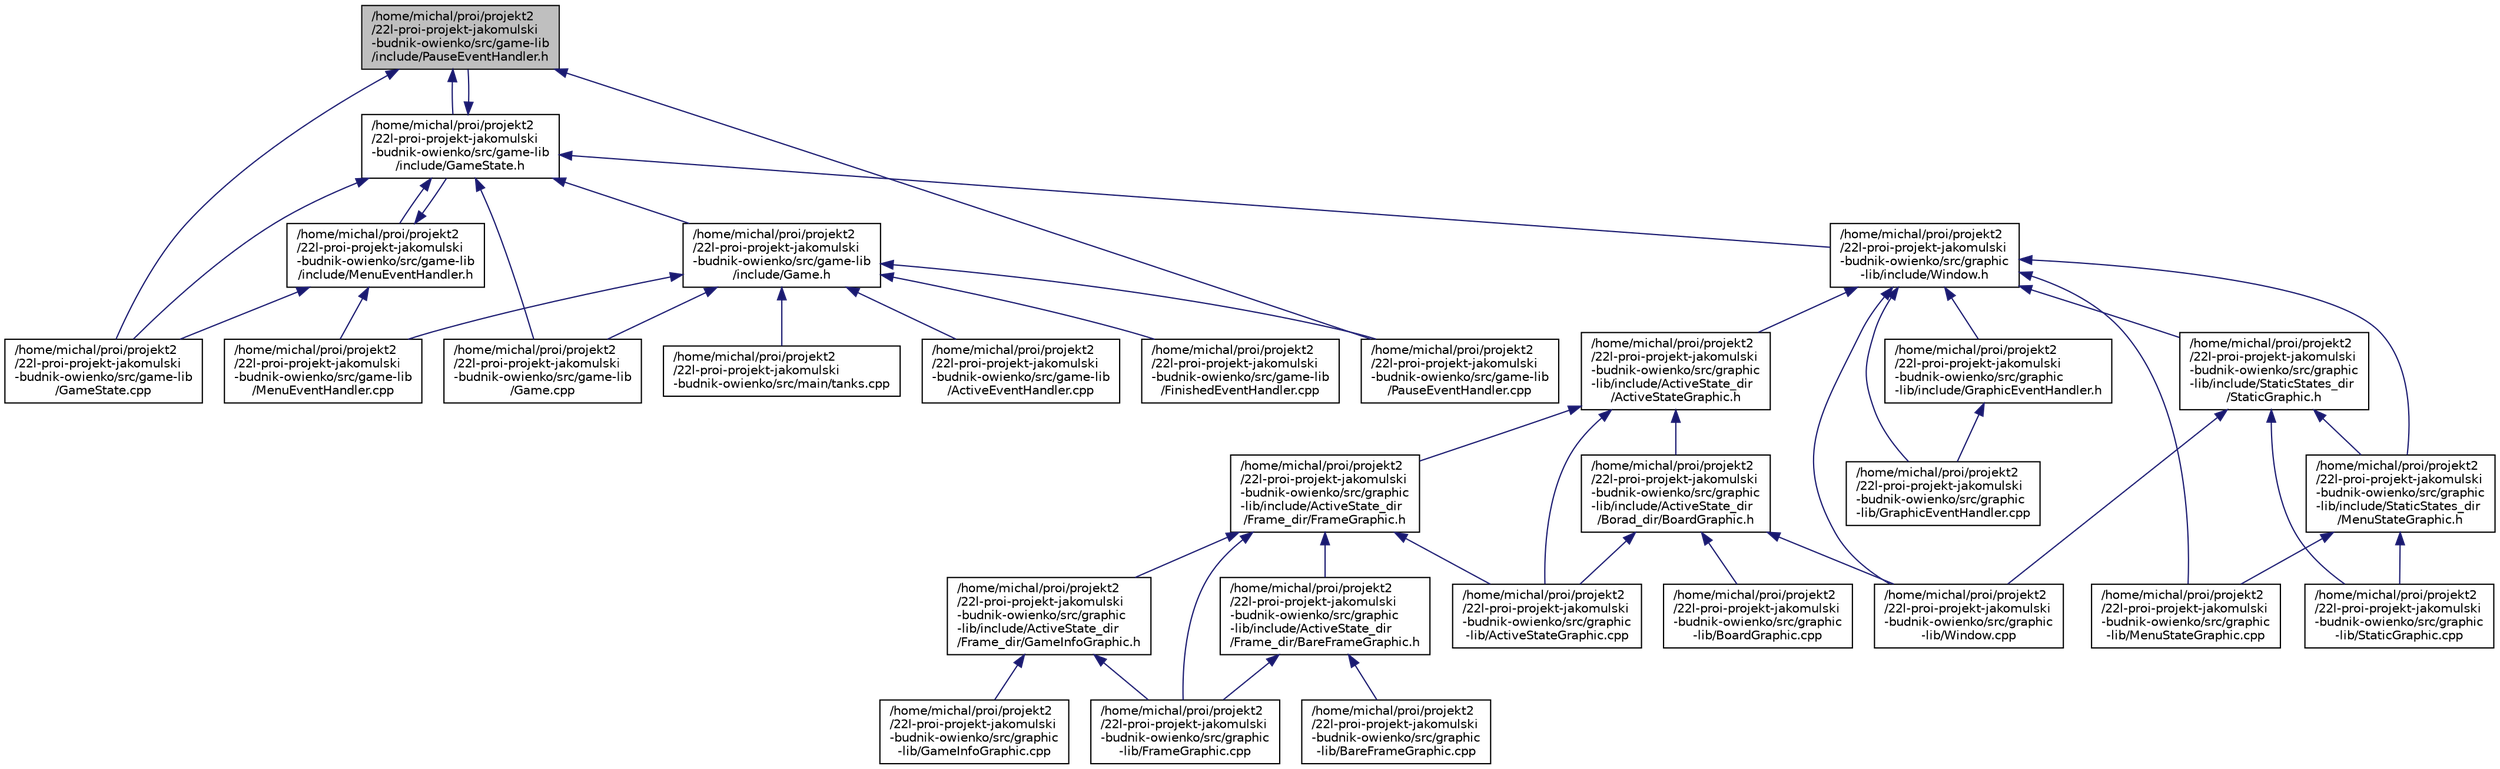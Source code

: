 digraph "/home/michal/proi/projekt2/22l-proi-projekt-jakomulski-budnik-owienko/src/game-lib/include/PauseEventHandler.h"
{
 // INTERACTIVE_SVG=YES
 // LATEX_PDF_SIZE
  bgcolor="transparent";
  edge [fontname="Helvetica",fontsize="10",labelfontname="Helvetica",labelfontsize="10"];
  node [fontname="Helvetica",fontsize="10",shape=record];
  Node1 [label="/home/michal/proi/projekt2\l/22l-proi-projekt-jakomulski\l-budnik-owienko/src/game-lib\l/include/PauseEventHandler.h",height=0.2,width=0.4,color="black", fillcolor="grey75", style="filled", fontcolor="black",tooltip=" "];
  Node1 -> Node2 [dir="back",color="midnightblue",fontsize="10",style="solid",fontname="Helvetica"];
  Node2 [label="/home/michal/proi/projekt2\l/22l-proi-projekt-jakomulski\l-budnik-owienko/src/game-lib\l/include/GameState.h",height=0.2,width=0.4,color="black",URL="$_game_state_8h.html",tooltip=" "];
  Node2 -> Node3 [dir="back",color="midnightblue",fontsize="10",style="solid",fontname="Helvetica"];
  Node3 [label="/home/michal/proi/projekt2\l/22l-proi-projekt-jakomulski\l-budnik-owienko/src/game-lib\l/include/Game.h",height=0.2,width=0.4,color="black",URL="$_game_8h.html",tooltip=" "];
  Node3 -> Node4 [dir="back",color="midnightblue",fontsize="10",style="solid",fontname="Helvetica"];
  Node4 [label="/home/michal/proi/projekt2\l/22l-proi-projekt-jakomulski\l-budnik-owienko/src/game-lib\l/ActiveEventHandler.cpp",height=0.2,width=0.4,color="black",URL="$_active_event_handler_8cpp.html",tooltip=" "];
  Node3 -> Node5 [dir="back",color="midnightblue",fontsize="10",style="solid",fontname="Helvetica"];
  Node5 [label="/home/michal/proi/projekt2\l/22l-proi-projekt-jakomulski\l-budnik-owienko/src/game-lib\l/FinishedEventHandler.cpp",height=0.2,width=0.4,color="black",URL="$_finished_event_handler_8cpp.html",tooltip=" "];
  Node3 -> Node6 [dir="back",color="midnightblue",fontsize="10",style="solid",fontname="Helvetica"];
  Node6 [label="/home/michal/proi/projekt2\l/22l-proi-projekt-jakomulski\l-budnik-owienko/src/game-lib\l/Game.cpp",height=0.2,width=0.4,color="black",URL="$_game_8cpp.html",tooltip=" "];
  Node3 -> Node7 [dir="back",color="midnightblue",fontsize="10",style="solid",fontname="Helvetica"];
  Node7 [label="/home/michal/proi/projekt2\l/22l-proi-projekt-jakomulski\l-budnik-owienko/src/game-lib\l/MenuEventHandler.cpp",height=0.2,width=0.4,color="black",URL="$_menu_event_handler_8cpp.html",tooltip=" "];
  Node3 -> Node8 [dir="back",color="midnightblue",fontsize="10",style="solid",fontname="Helvetica"];
  Node8 [label="/home/michal/proi/projekt2\l/22l-proi-projekt-jakomulski\l-budnik-owienko/src/game-lib\l/PauseEventHandler.cpp",height=0.2,width=0.4,color="black",URL="$_pause_event_handler_8cpp.html",tooltip=" "];
  Node3 -> Node9 [dir="back",color="midnightblue",fontsize="10",style="solid",fontname="Helvetica"];
  Node9 [label="/home/michal/proi/projekt2\l/22l-proi-projekt-jakomulski\l-budnik-owienko/src/main/tanks.cpp",height=0.2,width=0.4,color="black",URL="$tanks_8cpp.html",tooltip=" "];
  Node2 -> Node10 [dir="back",color="midnightblue",fontsize="10",style="solid",fontname="Helvetica"];
  Node10 [label="/home/michal/proi/projekt2\l/22l-proi-projekt-jakomulski\l-budnik-owienko/src/game-lib\l/include/MenuEventHandler.h",height=0.2,width=0.4,color="black",URL="$_menu_event_handler_8h.html",tooltip=" "];
  Node10 -> Node2 [dir="back",color="midnightblue",fontsize="10",style="solid",fontname="Helvetica"];
  Node10 -> Node11 [dir="back",color="midnightblue",fontsize="10",style="solid",fontname="Helvetica"];
  Node11 [label="/home/michal/proi/projekt2\l/22l-proi-projekt-jakomulski\l-budnik-owienko/src/game-lib\l/GameState.cpp",height=0.2,width=0.4,color="black",URL="$_game_state_8cpp.html",tooltip=" "];
  Node10 -> Node7 [dir="back",color="midnightblue",fontsize="10",style="solid",fontname="Helvetica"];
  Node2 -> Node1 [dir="back",color="midnightblue",fontsize="10",style="solid",fontname="Helvetica"];
  Node2 -> Node6 [dir="back",color="midnightblue",fontsize="10",style="solid",fontname="Helvetica"];
  Node2 -> Node11 [dir="back",color="midnightblue",fontsize="10",style="solid",fontname="Helvetica"];
  Node2 -> Node12 [dir="back",color="midnightblue",fontsize="10",style="solid",fontname="Helvetica"];
  Node12 [label="/home/michal/proi/projekt2\l/22l-proi-projekt-jakomulski\l-budnik-owienko/src/graphic\l-lib/include/Window.h",height=0.2,width=0.4,color="black",URL="$_window_8h.html",tooltip=" "];
  Node12 -> Node13 [dir="back",color="midnightblue",fontsize="10",style="solid",fontname="Helvetica"];
  Node13 [label="/home/michal/proi/projekt2\l/22l-proi-projekt-jakomulski\l-budnik-owienko/src/graphic\l-lib/include/ActiveState_dir\l/ActiveStateGraphic.h",height=0.2,width=0.4,color="black",URL="$_active_state_graphic_8h.html",tooltip=" "];
  Node13 -> Node14 [dir="back",color="midnightblue",fontsize="10",style="solid",fontname="Helvetica"];
  Node14 [label="/home/michal/proi/projekt2\l/22l-proi-projekt-jakomulski\l-budnik-owienko/src/graphic\l-lib/include/ActiveState_dir\l/Borad_dir/BoardGraphic.h",height=0.2,width=0.4,color="black",URL="$_board_graphic_8h.html",tooltip=" "];
  Node14 -> Node15 [dir="back",color="midnightblue",fontsize="10",style="solid",fontname="Helvetica"];
  Node15 [label="/home/michal/proi/projekt2\l/22l-proi-projekt-jakomulski\l-budnik-owienko/src/graphic\l-lib/ActiveStateGraphic.cpp",height=0.2,width=0.4,color="black",URL="$_active_state_graphic_8cpp.html",tooltip=" "];
  Node14 -> Node16 [dir="back",color="midnightblue",fontsize="10",style="solid",fontname="Helvetica"];
  Node16 [label="/home/michal/proi/projekt2\l/22l-proi-projekt-jakomulski\l-budnik-owienko/src/graphic\l-lib/BoardGraphic.cpp",height=0.2,width=0.4,color="black",URL="$_board_graphic_8cpp.html",tooltip=" "];
  Node14 -> Node17 [dir="back",color="midnightblue",fontsize="10",style="solid",fontname="Helvetica"];
  Node17 [label="/home/michal/proi/projekt2\l/22l-proi-projekt-jakomulski\l-budnik-owienko/src/graphic\l-lib/Window.cpp",height=0.2,width=0.4,color="black",URL="$_window_8cpp.html",tooltip=" "];
  Node13 -> Node18 [dir="back",color="midnightblue",fontsize="10",style="solid",fontname="Helvetica"];
  Node18 [label="/home/michal/proi/projekt2\l/22l-proi-projekt-jakomulski\l-budnik-owienko/src/graphic\l-lib/include/ActiveState_dir\l/Frame_dir/FrameGraphic.h",height=0.2,width=0.4,color="black",URL="$_frame_graphic_8h.html",tooltip=" "];
  Node18 -> Node15 [dir="back",color="midnightblue",fontsize="10",style="solid",fontname="Helvetica"];
  Node18 -> Node19 [dir="back",color="midnightblue",fontsize="10",style="solid",fontname="Helvetica"];
  Node19 [label="/home/michal/proi/projekt2\l/22l-proi-projekt-jakomulski\l-budnik-owienko/src/graphic\l-lib/include/ActiveState_dir\l/Frame_dir/BareFrameGraphic.h",height=0.2,width=0.4,color="black",URL="$_bare_frame_graphic_8h.html",tooltip=" "];
  Node19 -> Node20 [dir="back",color="midnightblue",fontsize="10",style="solid",fontname="Helvetica"];
  Node20 [label="/home/michal/proi/projekt2\l/22l-proi-projekt-jakomulski\l-budnik-owienko/src/graphic\l-lib/BareFrameGraphic.cpp",height=0.2,width=0.4,color="black",URL="$_bare_frame_graphic_8cpp.html",tooltip=" "];
  Node19 -> Node21 [dir="back",color="midnightblue",fontsize="10",style="solid",fontname="Helvetica"];
  Node21 [label="/home/michal/proi/projekt2\l/22l-proi-projekt-jakomulski\l-budnik-owienko/src/graphic\l-lib/FrameGraphic.cpp",height=0.2,width=0.4,color="black",URL="$_frame_graphic_8cpp.html",tooltip=" "];
  Node18 -> Node21 [dir="back",color="midnightblue",fontsize="10",style="solid",fontname="Helvetica"];
  Node18 -> Node22 [dir="back",color="midnightblue",fontsize="10",style="solid",fontname="Helvetica"];
  Node22 [label="/home/michal/proi/projekt2\l/22l-proi-projekt-jakomulski\l-budnik-owienko/src/graphic\l-lib/include/ActiveState_dir\l/Frame_dir/GameInfoGraphic.h",height=0.2,width=0.4,color="black",URL="$_game_info_graphic_8h.html",tooltip=" "];
  Node22 -> Node21 [dir="back",color="midnightblue",fontsize="10",style="solid",fontname="Helvetica"];
  Node22 -> Node23 [dir="back",color="midnightblue",fontsize="10",style="solid",fontname="Helvetica"];
  Node23 [label="/home/michal/proi/projekt2\l/22l-proi-projekt-jakomulski\l-budnik-owienko/src/graphic\l-lib/GameInfoGraphic.cpp",height=0.2,width=0.4,color="black",URL="$_game_info_graphic_8cpp.html",tooltip=" "];
  Node13 -> Node15 [dir="back",color="midnightblue",fontsize="10",style="solid",fontname="Helvetica"];
  Node12 -> Node24 [dir="back",color="midnightblue",fontsize="10",style="solid",fontname="Helvetica"];
  Node24 [label="/home/michal/proi/projekt2\l/22l-proi-projekt-jakomulski\l-budnik-owienko/src/graphic\l-lib/GraphicEventHandler.cpp",height=0.2,width=0.4,color="black",URL="$_graphic_event_handler_8cpp.html",tooltip=" "];
  Node12 -> Node25 [dir="back",color="midnightblue",fontsize="10",style="solid",fontname="Helvetica"];
  Node25 [label="/home/michal/proi/projekt2\l/22l-proi-projekt-jakomulski\l-budnik-owienko/src/graphic\l-lib/include/GraphicEventHandler.h",height=0.2,width=0.4,color="black",URL="$_graphic_event_handler_8h.html",tooltip=" "];
  Node25 -> Node24 [dir="back",color="midnightblue",fontsize="10",style="solid",fontname="Helvetica"];
  Node12 -> Node26 [dir="back",color="midnightblue",fontsize="10",style="solid",fontname="Helvetica"];
  Node26 [label="/home/michal/proi/projekt2\l/22l-proi-projekt-jakomulski\l-budnik-owienko/src/graphic\l-lib/include/StaticStates_dir\l/StaticGraphic.h",height=0.2,width=0.4,color="black",URL="$_static_graphic_8h.html",tooltip=" "];
  Node26 -> Node27 [dir="back",color="midnightblue",fontsize="10",style="solid",fontname="Helvetica"];
  Node27 [label="/home/michal/proi/projekt2\l/22l-proi-projekt-jakomulski\l-budnik-owienko/src/graphic\l-lib/include/StaticStates_dir\l/MenuStateGraphic.h",height=0.2,width=0.4,color="black",URL="$_menu_state_graphic_8h.html",tooltip=" "];
  Node27 -> Node28 [dir="back",color="midnightblue",fontsize="10",style="solid",fontname="Helvetica"];
  Node28 [label="/home/michal/proi/projekt2\l/22l-proi-projekt-jakomulski\l-budnik-owienko/src/graphic\l-lib/MenuStateGraphic.cpp",height=0.2,width=0.4,color="black",URL="$_menu_state_graphic_8cpp.html",tooltip=" "];
  Node27 -> Node29 [dir="back",color="midnightblue",fontsize="10",style="solid",fontname="Helvetica"];
  Node29 [label="/home/michal/proi/projekt2\l/22l-proi-projekt-jakomulski\l-budnik-owienko/src/graphic\l-lib/StaticGraphic.cpp",height=0.2,width=0.4,color="black",URL="$_static_graphic_8cpp.html",tooltip=" "];
  Node26 -> Node29 [dir="back",color="midnightblue",fontsize="10",style="solid",fontname="Helvetica"];
  Node26 -> Node17 [dir="back",color="midnightblue",fontsize="10",style="solid",fontname="Helvetica"];
  Node12 -> Node27 [dir="back",color="midnightblue",fontsize="10",style="solid",fontname="Helvetica"];
  Node12 -> Node28 [dir="back",color="midnightblue",fontsize="10",style="solid",fontname="Helvetica"];
  Node12 -> Node17 [dir="back",color="midnightblue",fontsize="10",style="solid",fontname="Helvetica"];
  Node1 -> Node11 [dir="back",color="midnightblue",fontsize="10",style="solid",fontname="Helvetica"];
  Node1 -> Node8 [dir="back",color="midnightblue",fontsize="10",style="solid",fontname="Helvetica"];
}
